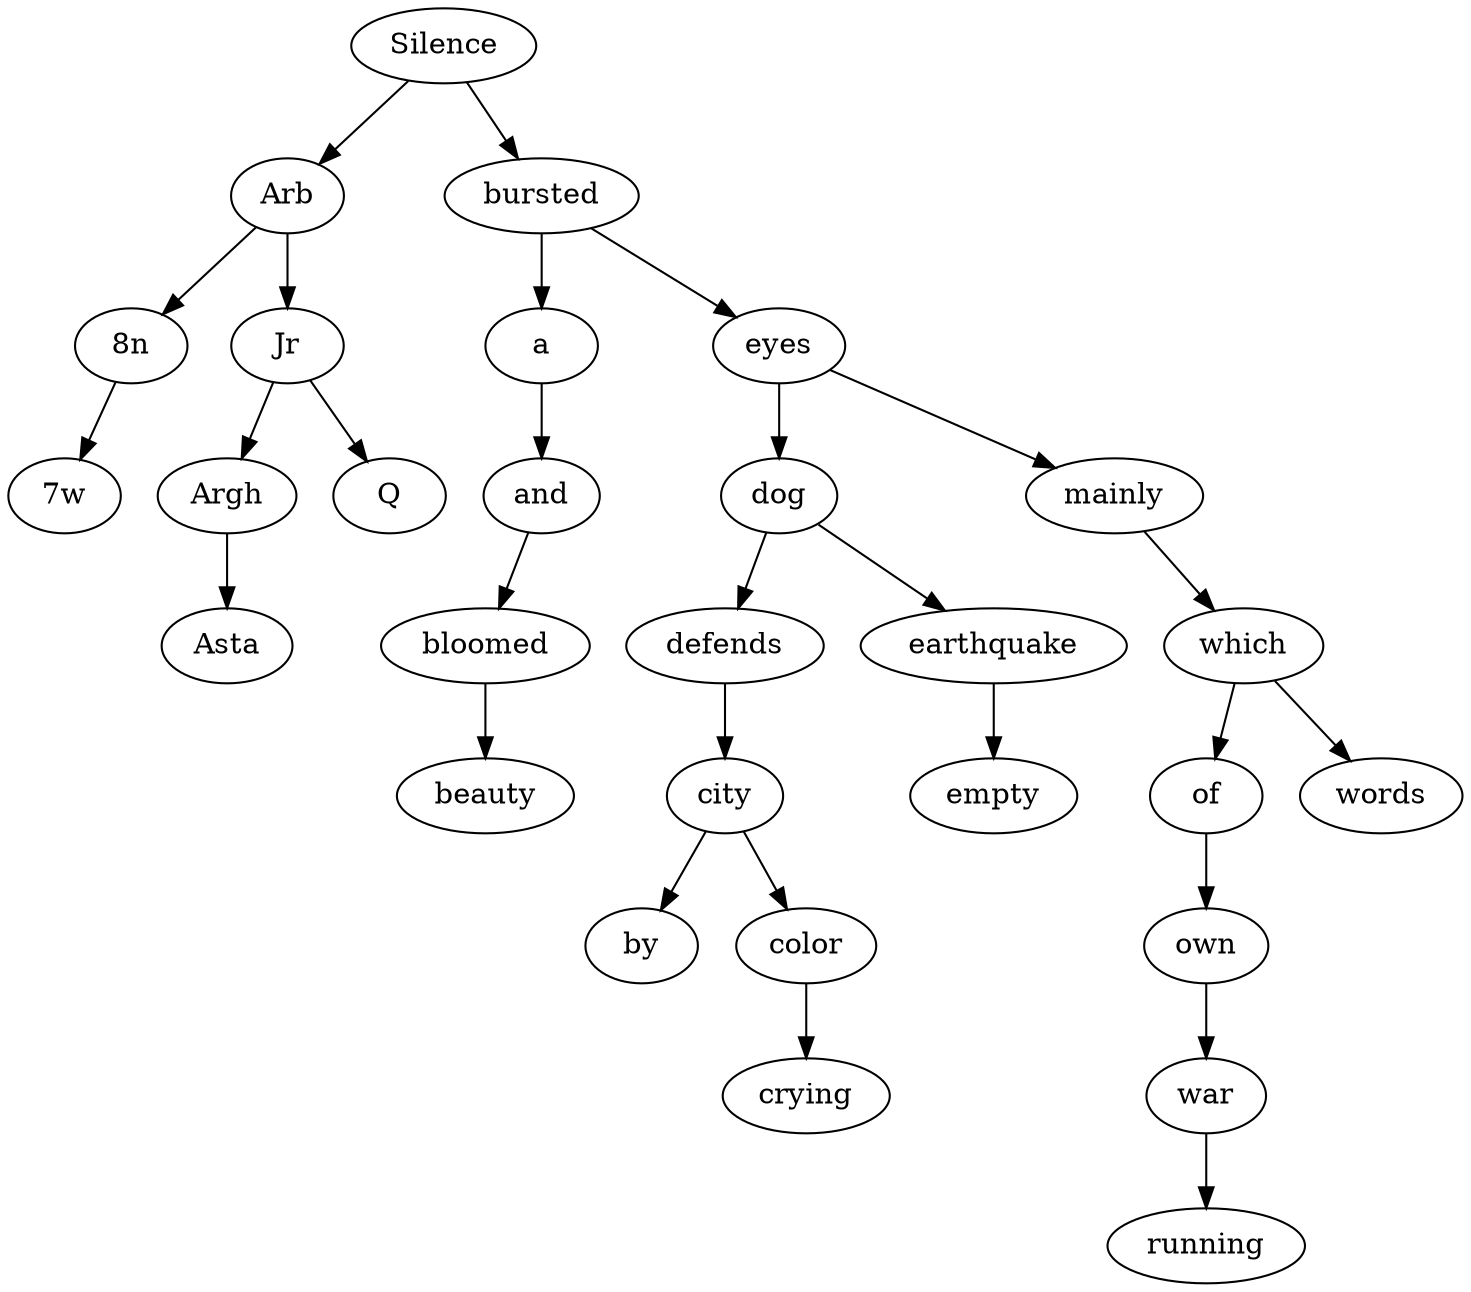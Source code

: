 digraph Tree {
27 [label="7w"];
22 -> 27;
22 [label="8n"];
2 -> 22;
2 -> 26;
2 [label="Arb"];
33 -> 34;
33 [label="Argh"];
34 [label="Asta"];
26 -> 33;
26 -> 32;
26 [label="Jr"];
32 [label="Q"];
0 -> 2;
0 -> 1;
0 [label="Silence"];
7 -> 11;
7 [label="a"];
11 -> 15;
11 [label="and"];
17 [label="beauty"];
15 -> 17;
15 [label="bloomed"];
1 -> 7;
1 -> 3;
1 [label="bursted"];
24 [label="by"];
10 -> 24;
10 -> 18;
10 [label="city"];
18 -> 29;
18 [label="color"];
29 [label="crying"];
8 -> 10;
8 [label="defends"];
5 -> 8;
5 -> 25;
5 [label="dog"];
25 -> 30;
25 [label="earthquake"];
30 [label="empty"];
3 -> 5;
3 -> 4;
3 [label="eyes"];
4 -> 6;
4 [label="mainly"];
19 -> 20;
19 [label="of"];
20 -> 21;
20 [label="own"];
23 [label="running"];
21 -> 23;
21 [label="war"];
6 -> 19;
6 -> 31;
6 [label="which"];
31 [label="words"];
}

